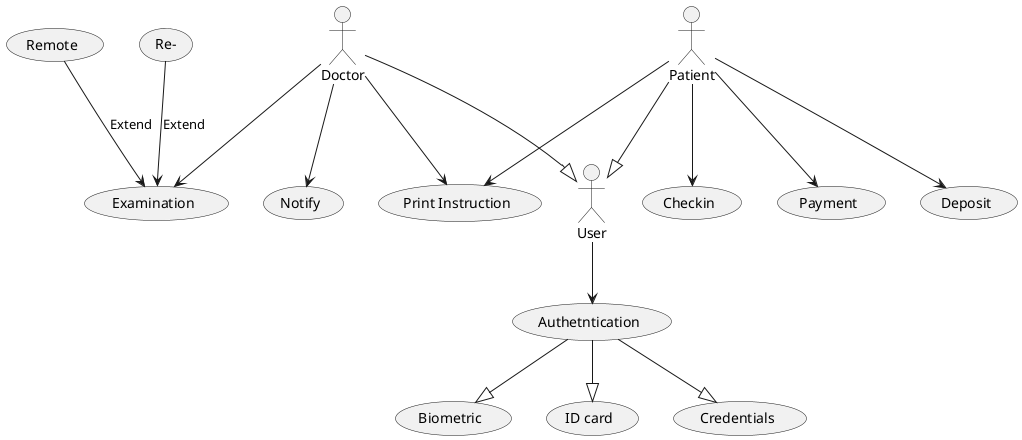 @startuml Usecase

actor User as u
actor Doctor as d
actor Patient as p

(Authetntication) as au

d --|> u
p --|> u


u --> au
au --|> (Biometric) 
au --|> (ID card) 
au --|> (Credentials)

d --> (Examination)
(Remote) --> (Examination) : Extend
(Re-) --> (Examination) : Extend

(Print Instruction) as pi

d --> pi
p --> pi

d --> (Notify)
(Checkin) as ci
p --> ci
p --> (Payment)
p --> (Deposit)
 @enduml